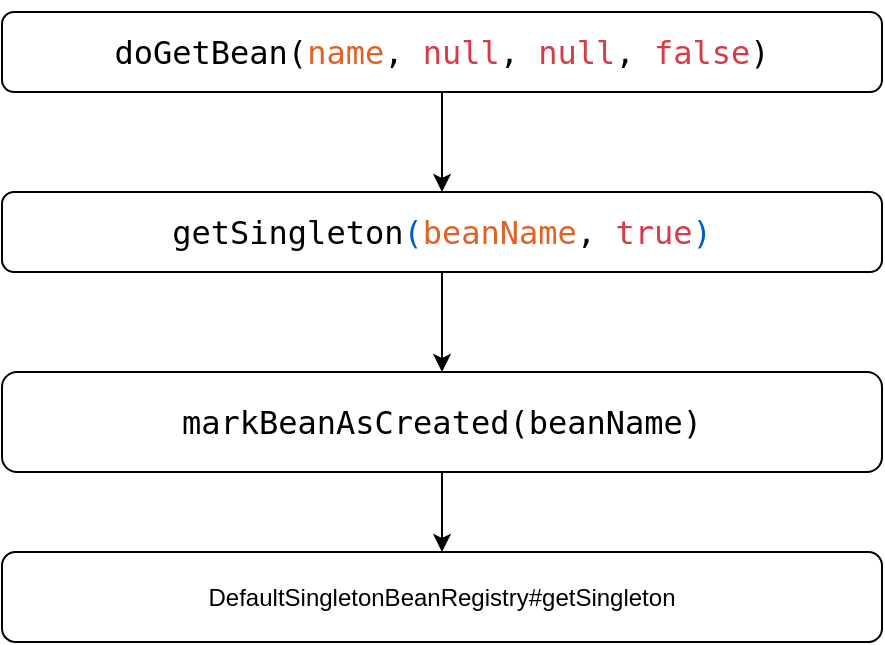 <mxfile version="16.4.5" type="github">
  <diagram id="S3k_9M7Orrjj5RHdxLDD" name="Page-1">
    <mxGraphModel dx="1586" dy="721" grid="1" gridSize="10" guides="1" tooltips="1" connect="1" arrows="1" fold="1" page="0" pageScale="1" pageWidth="827" pageHeight="1169" math="0" shadow="0">
      <root>
        <mxCell id="0" />
        <mxCell id="1" parent="0" />
        <mxCell id="rS4QNRmU35QOYl01cyVI-3" value="" style="edgeStyle=orthogonalEdgeStyle;rounded=0;orthogonalLoop=1;jettySize=auto;html=1;" edge="1" parent="1" source="rS4QNRmU35QOYl01cyVI-1" target="rS4QNRmU35QOYl01cyVI-2">
          <mxGeometry relative="1" as="geometry" />
        </mxCell>
        <mxCell id="rS4QNRmU35QOYl01cyVI-1" value="&lt;pre style=&quot;font-family: &amp;#34;jetbrains mono&amp;#34; , monospace ; font-size: 12pt&quot;&gt;&lt;pre style=&quot;font-family: &amp;#34;jetbrains mono&amp;#34; , monospace ; font-size: 12pt&quot;&gt;doGetBean(&lt;span style=&quot;color: #e16227&quot;&gt;name&lt;/span&gt;, &lt;span style=&quot;color: #d73a49&quot;&gt;null&lt;/span&gt;, &lt;span style=&quot;color: #d73a49&quot;&gt;null&lt;/span&gt;, &lt;span style=&quot;color: #d73a49&quot;&gt;false&lt;/span&gt;)&lt;/pre&gt;&lt;/pre&gt;" style="rounded=1;whiteSpace=wrap;html=1;" vertex="1" parent="1">
          <mxGeometry x="-50" y="20" width="440" height="40" as="geometry" />
        </mxCell>
        <mxCell id="rS4QNRmU35QOYl01cyVI-5" value="" style="edgeStyle=orthogonalEdgeStyle;rounded=0;orthogonalLoop=1;jettySize=auto;html=1;" edge="1" parent="1" source="rS4QNRmU35QOYl01cyVI-2" target="rS4QNRmU35QOYl01cyVI-4">
          <mxGeometry relative="1" as="geometry" />
        </mxCell>
        <mxCell id="rS4QNRmU35QOYl01cyVI-2" value="&lt;pre style=&quot;font-family: &amp;#34;jetbrains mono&amp;#34; , monospace ; font-size: 12pt&quot;&gt;getSingleton&lt;span style=&quot;color: #005cc5&quot;&gt;(&lt;/span&gt;&lt;span style=&quot;color: #e16227&quot;&gt;beanName&lt;/span&gt;, &lt;span style=&quot;color: #d73a49&quot;&gt;true&lt;/span&gt;&lt;span style=&quot;color: #005cc5&quot;&gt;)&lt;/span&gt;&lt;/pre&gt;" style="whiteSpace=wrap;html=1;rounded=1;" vertex="1" parent="1">
          <mxGeometry x="-50" y="110" width="440" height="40" as="geometry" />
        </mxCell>
        <mxCell id="rS4QNRmU35QOYl01cyVI-7" value="" style="edgeStyle=orthogonalEdgeStyle;rounded=0;orthogonalLoop=1;jettySize=auto;html=1;" edge="1" parent="1" source="rS4QNRmU35QOYl01cyVI-4" target="rS4QNRmU35QOYl01cyVI-6">
          <mxGeometry relative="1" as="geometry" />
        </mxCell>
        <mxCell id="rS4QNRmU35QOYl01cyVI-4" value="&lt;pre style=&quot;font-family: &amp;#34;jetbrains mono&amp;#34; , monospace ; font-size: 12pt&quot;&gt;markBeanAsCreated(beanName)&lt;/pre&gt;" style="whiteSpace=wrap;html=1;rounded=1;" vertex="1" parent="1">
          <mxGeometry x="-50" y="200" width="440" height="50" as="geometry" />
        </mxCell>
        <mxCell id="rS4QNRmU35QOYl01cyVI-6" value="DefaultSingletonBeanRegistry#getSingleton" style="whiteSpace=wrap;html=1;rounded=1;" vertex="1" parent="1">
          <mxGeometry x="-50" y="290" width="440" height="45" as="geometry" />
        </mxCell>
      </root>
    </mxGraphModel>
  </diagram>
</mxfile>
